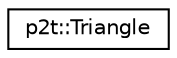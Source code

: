 digraph "Graphical Class Hierarchy"
{
  edge [fontname="Helvetica",fontsize="10",labelfontname="Helvetica",labelfontsize="10"];
  node [fontname="Helvetica",fontsize="10",shape=record];
  rankdir="LR";
  Node1 [label="p2t::Triangle",height=0.2,width=0.4,color="black", fillcolor="white", style="filled",URL="$classp2t_1_1_triangle.html"];
}
